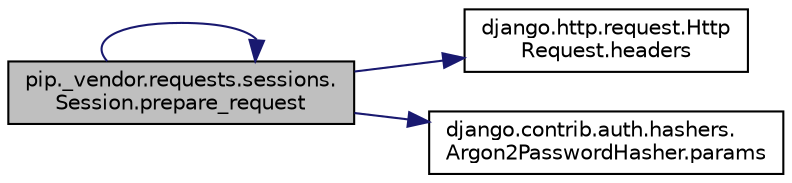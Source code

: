 digraph "pip._vendor.requests.sessions.Session.prepare_request"
{
 // LATEX_PDF_SIZE
  edge [fontname="Helvetica",fontsize="10",labelfontname="Helvetica",labelfontsize="10"];
  node [fontname="Helvetica",fontsize="10",shape=record];
  rankdir="LR";
  Node1 [label="pip._vendor.requests.sessions.\lSession.prepare_request",height=0.2,width=0.4,color="black", fillcolor="grey75", style="filled", fontcolor="black",tooltip=" "];
  Node1 -> Node2 [color="midnightblue",fontsize="10",style="solid",fontname="Helvetica"];
  Node2 [label="django.http.request.Http\lRequest.headers",height=0.2,width=0.4,color="black", fillcolor="white", style="filled",URL="$d1/ded/classdjango_1_1http_1_1request_1_1_http_request.html#a0fed8b781301745131bfbbcaf6a415f9",tooltip=" "];
  Node1 -> Node3 [color="midnightblue",fontsize="10",style="solid",fontname="Helvetica"];
  Node3 [label="django.contrib.auth.hashers.\lArgon2PasswordHasher.params",height=0.2,width=0.4,color="black", fillcolor="white", style="filled",URL="$d9/d60/classdjango_1_1contrib_1_1auth_1_1hashers_1_1_argon2_password_hasher.html#a686aba10c20efe71047034d701174c1c",tooltip=" "];
  Node1 -> Node1 [color="midnightblue",fontsize="10",style="solid",fontname="Helvetica"];
}
